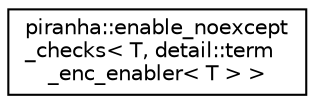 digraph "Graphical Class Hierarchy"
{
  edge [fontname="Helvetica",fontsize="10",labelfontname="Helvetica",labelfontsize="10"];
  node [fontname="Helvetica",fontsize="10",shape=record];
  rankdir="LR";
  Node0 [label="piranha::enable_noexcept\l_checks\< T, detail::term\l_enc_enabler\< T \> \>",height=0.2,width=0.4,color="black", fillcolor="white", style="filled",URL="$structpiranha_1_1enable__noexcept__checks_3_01_t_00_01detail_1_1term__enc__enabler_3_01_t_01_4_01_4.html",tooltip="Specialisation of piranha::enable_noexcept_checks for piranha::term. "];
}
